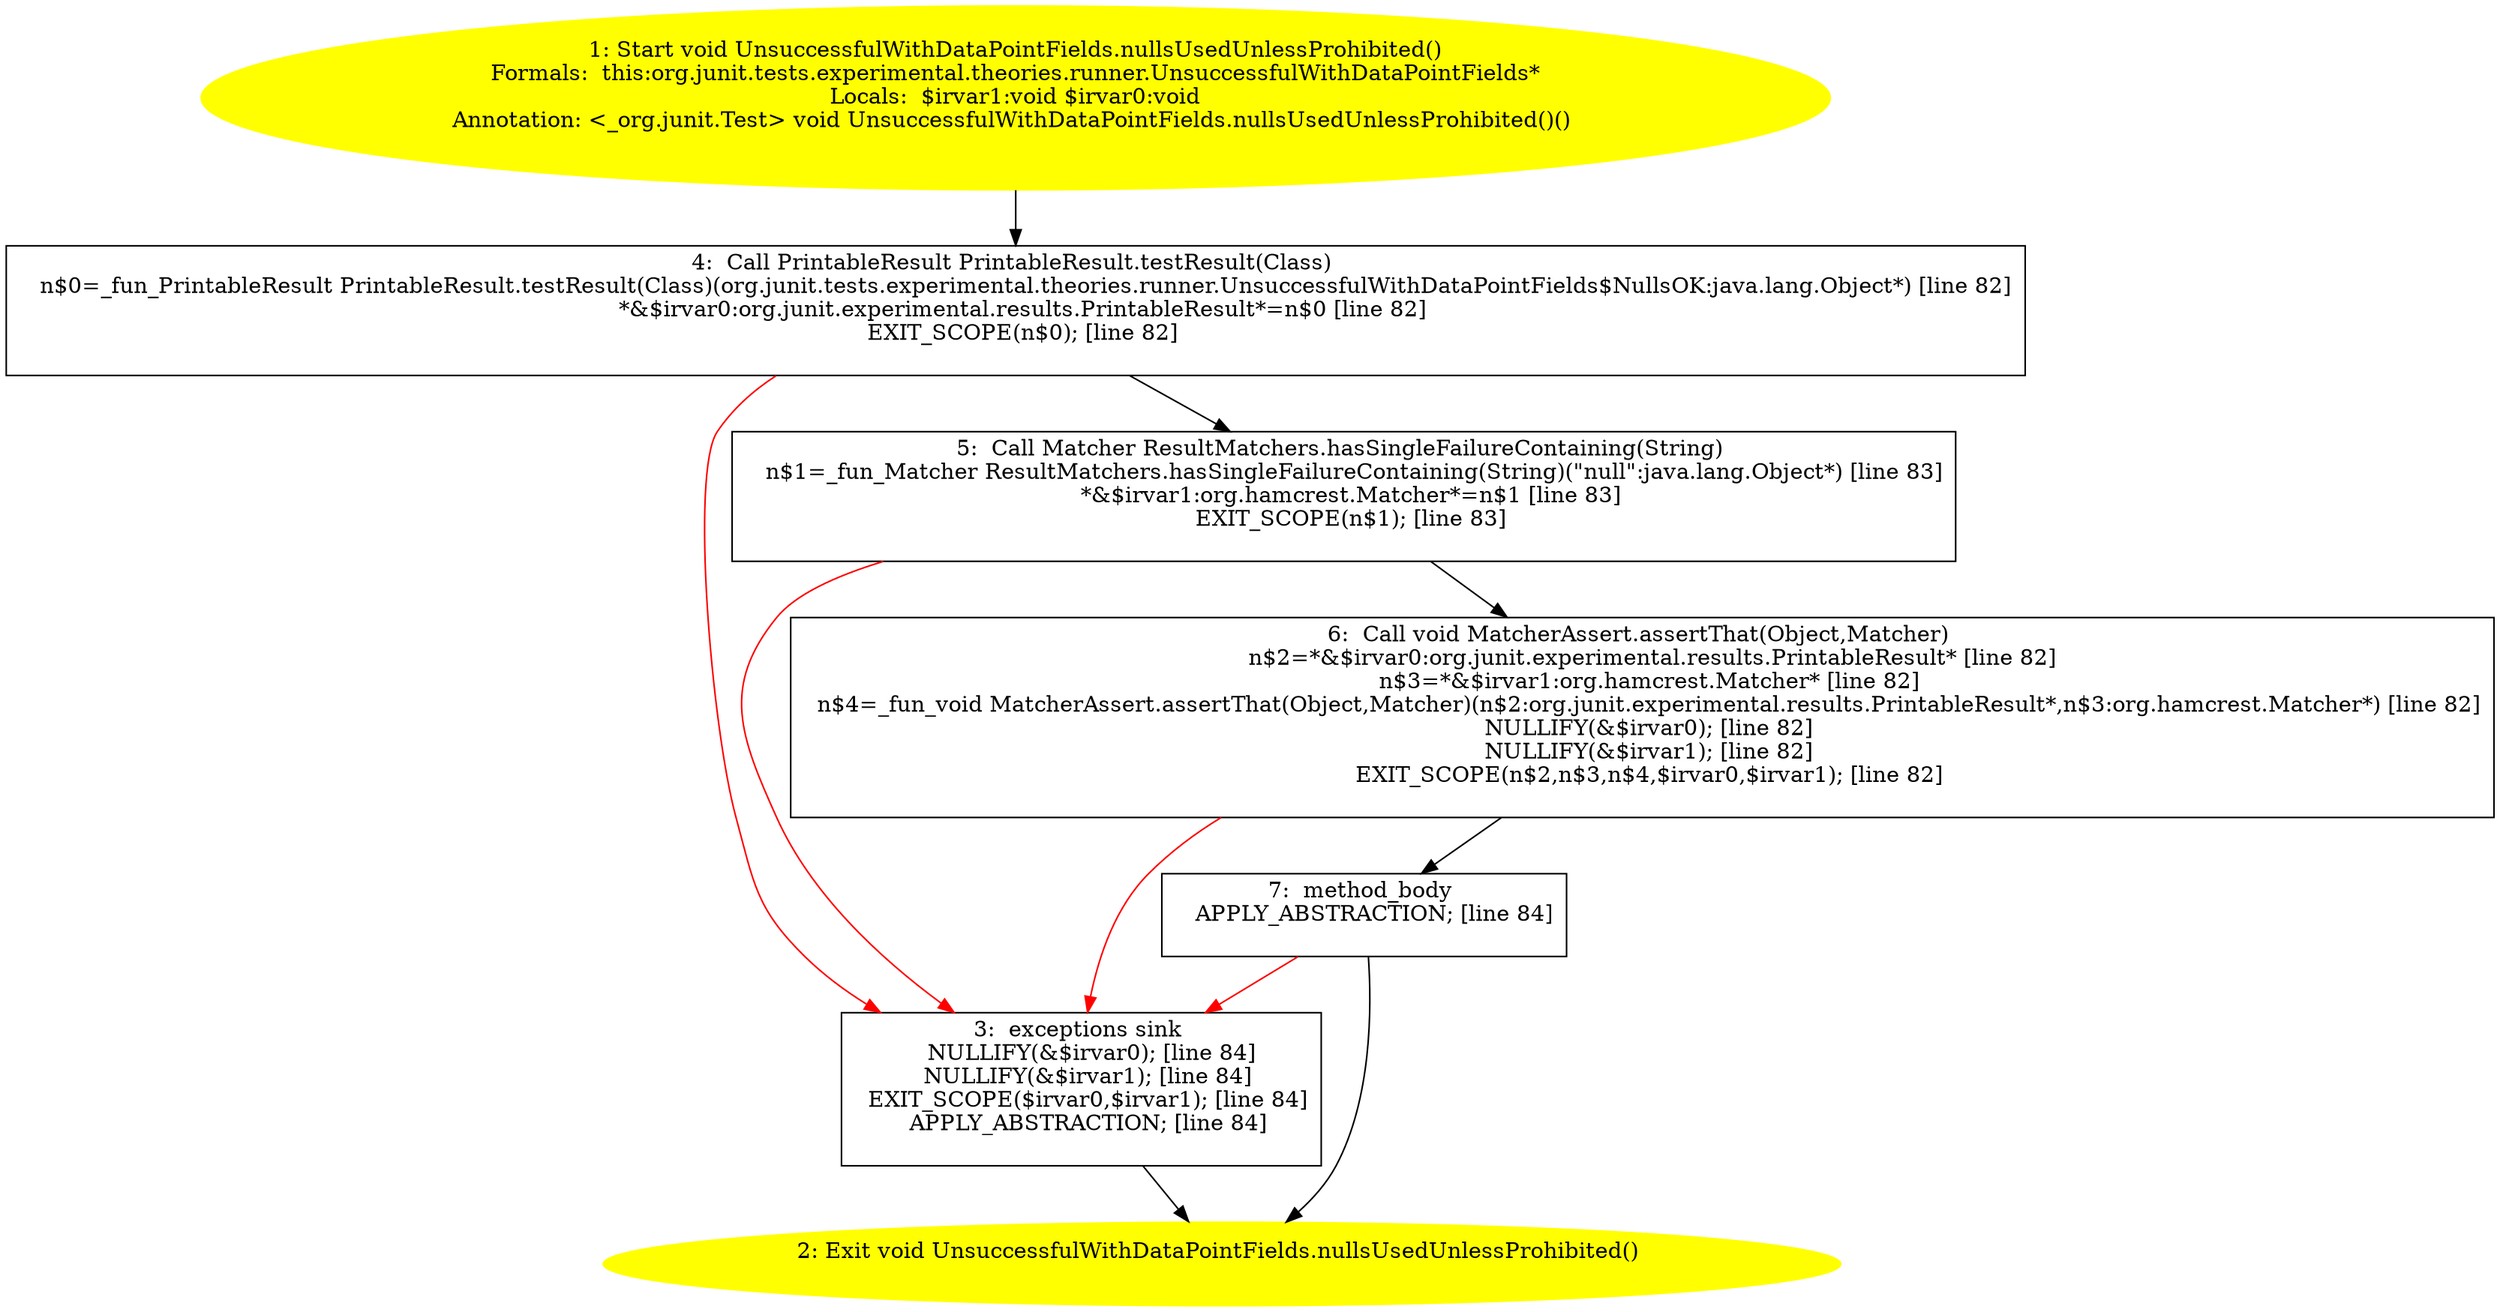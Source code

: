 /* @generated */
digraph cfg {
"org.junit.tests.experimental.theories.runner.UnsuccessfulWithDataPointFields.nullsUsedUnlessProhibit.18405a2220c964c0faaf51e3bf617260_1" [label="1: Start void UnsuccessfulWithDataPointFields.nullsUsedUnlessProhibited()\nFormals:  this:org.junit.tests.experimental.theories.runner.UnsuccessfulWithDataPointFields*\nLocals:  $irvar1:void $irvar0:void\nAnnotation: <_org.junit.Test> void UnsuccessfulWithDataPointFields.nullsUsedUnlessProhibited()() \n  " color=yellow style=filled]
	

	 "org.junit.tests.experimental.theories.runner.UnsuccessfulWithDataPointFields.nullsUsedUnlessProhibit.18405a2220c964c0faaf51e3bf617260_1" -> "org.junit.tests.experimental.theories.runner.UnsuccessfulWithDataPointFields.nullsUsedUnlessProhibit.18405a2220c964c0faaf51e3bf617260_4" ;
"org.junit.tests.experimental.theories.runner.UnsuccessfulWithDataPointFields.nullsUsedUnlessProhibit.18405a2220c964c0faaf51e3bf617260_2" [label="2: Exit void UnsuccessfulWithDataPointFields.nullsUsedUnlessProhibited() \n  " color=yellow style=filled]
	

"org.junit.tests.experimental.theories.runner.UnsuccessfulWithDataPointFields.nullsUsedUnlessProhibit.18405a2220c964c0faaf51e3bf617260_3" [label="3:  exceptions sink \n   NULLIFY(&$irvar0); [line 84]\n  NULLIFY(&$irvar1); [line 84]\n  EXIT_SCOPE($irvar0,$irvar1); [line 84]\n  APPLY_ABSTRACTION; [line 84]\n " shape="box"]
	

	 "org.junit.tests.experimental.theories.runner.UnsuccessfulWithDataPointFields.nullsUsedUnlessProhibit.18405a2220c964c0faaf51e3bf617260_3" -> "org.junit.tests.experimental.theories.runner.UnsuccessfulWithDataPointFields.nullsUsedUnlessProhibit.18405a2220c964c0faaf51e3bf617260_2" ;
"org.junit.tests.experimental.theories.runner.UnsuccessfulWithDataPointFields.nullsUsedUnlessProhibit.18405a2220c964c0faaf51e3bf617260_4" [label="4:  Call PrintableResult PrintableResult.testResult(Class) \n   n$0=_fun_PrintableResult PrintableResult.testResult(Class)(org.junit.tests.experimental.theories.runner.UnsuccessfulWithDataPointFields$NullsOK:java.lang.Object*) [line 82]\n  *&$irvar0:org.junit.experimental.results.PrintableResult*=n$0 [line 82]\n  EXIT_SCOPE(n$0); [line 82]\n " shape="box"]
	

	 "org.junit.tests.experimental.theories.runner.UnsuccessfulWithDataPointFields.nullsUsedUnlessProhibit.18405a2220c964c0faaf51e3bf617260_4" -> "org.junit.tests.experimental.theories.runner.UnsuccessfulWithDataPointFields.nullsUsedUnlessProhibit.18405a2220c964c0faaf51e3bf617260_5" ;
	 "org.junit.tests.experimental.theories.runner.UnsuccessfulWithDataPointFields.nullsUsedUnlessProhibit.18405a2220c964c0faaf51e3bf617260_4" -> "org.junit.tests.experimental.theories.runner.UnsuccessfulWithDataPointFields.nullsUsedUnlessProhibit.18405a2220c964c0faaf51e3bf617260_3" [color="red" ];
"org.junit.tests.experimental.theories.runner.UnsuccessfulWithDataPointFields.nullsUsedUnlessProhibit.18405a2220c964c0faaf51e3bf617260_5" [label="5:  Call Matcher ResultMatchers.hasSingleFailureContaining(String) \n   n$1=_fun_Matcher ResultMatchers.hasSingleFailureContaining(String)(\"null\":java.lang.Object*) [line 83]\n  *&$irvar1:org.hamcrest.Matcher*=n$1 [line 83]\n  EXIT_SCOPE(n$1); [line 83]\n " shape="box"]
	

	 "org.junit.tests.experimental.theories.runner.UnsuccessfulWithDataPointFields.nullsUsedUnlessProhibit.18405a2220c964c0faaf51e3bf617260_5" -> "org.junit.tests.experimental.theories.runner.UnsuccessfulWithDataPointFields.nullsUsedUnlessProhibit.18405a2220c964c0faaf51e3bf617260_6" ;
	 "org.junit.tests.experimental.theories.runner.UnsuccessfulWithDataPointFields.nullsUsedUnlessProhibit.18405a2220c964c0faaf51e3bf617260_5" -> "org.junit.tests.experimental.theories.runner.UnsuccessfulWithDataPointFields.nullsUsedUnlessProhibit.18405a2220c964c0faaf51e3bf617260_3" [color="red" ];
"org.junit.tests.experimental.theories.runner.UnsuccessfulWithDataPointFields.nullsUsedUnlessProhibit.18405a2220c964c0faaf51e3bf617260_6" [label="6:  Call void MatcherAssert.assertThat(Object,Matcher) \n   n$2=*&$irvar0:org.junit.experimental.results.PrintableResult* [line 82]\n  n$3=*&$irvar1:org.hamcrest.Matcher* [line 82]\n  n$4=_fun_void MatcherAssert.assertThat(Object,Matcher)(n$2:org.junit.experimental.results.PrintableResult*,n$3:org.hamcrest.Matcher*) [line 82]\n  NULLIFY(&$irvar0); [line 82]\n  NULLIFY(&$irvar1); [line 82]\n  EXIT_SCOPE(n$2,n$3,n$4,$irvar0,$irvar1); [line 82]\n " shape="box"]
	

	 "org.junit.tests.experimental.theories.runner.UnsuccessfulWithDataPointFields.nullsUsedUnlessProhibit.18405a2220c964c0faaf51e3bf617260_6" -> "org.junit.tests.experimental.theories.runner.UnsuccessfulWithDataPointFields.nullsUsedUnlessProhibit.18405a2220c964c0faaf51e3bf617260_7" ;
	 "org.junit.tests.experimental.theories.runner.UnsuccessfulWithDataPointFields.nullsUsedUnlessProhibit.18405a2220c964c0faaf51e3bf617260_6" -> "org.junit.tests.experimental.theories.runner.UnsuccessfulWithDataPointFields.nullsUsedUnlessProhibit.18405a2220c964c0faaf51e3bf617260_3" [color="red" ];
"org.junit.tests.experimental.theories.runner.UnsuccessfulWithDataPointFields.nullsUsedUnlessProhibit.18405a2220c964c0faaf51e3bf617260_7" [label="7:  method_body \n   APPLY_ABSTRACTION; [line 84]\n " shape="box"]
	

	 "org.junit.tests.experimental.theories.runner.UnsuccessfulWithDataPointFields.nullsUsedUnlessProhibit.18405a2220c964c0faaf51e3bf617260_7" -> "org.junit.tests.experimental.theories.runner.UnsuccessfulWithDataPointFields.nullsUsedUnlessProhibit.18405a2220c964c0faaf51e3bf617260_2" ;
	 "org.junit.tests.experimental.theories.runner.UnsuccessfulWithDataPointFields.nullsUsedUnlessProhibit.18405a2220c964c0faaf51e3bf617260_7" -> "org.junit.tests.experimental.theories.runner.UnsuccessfulWithDataPointFields.nullsUsedUnlessProhibit.18405a2220c964c0faaf51e3bf617260_3" [color="red" ];
}
